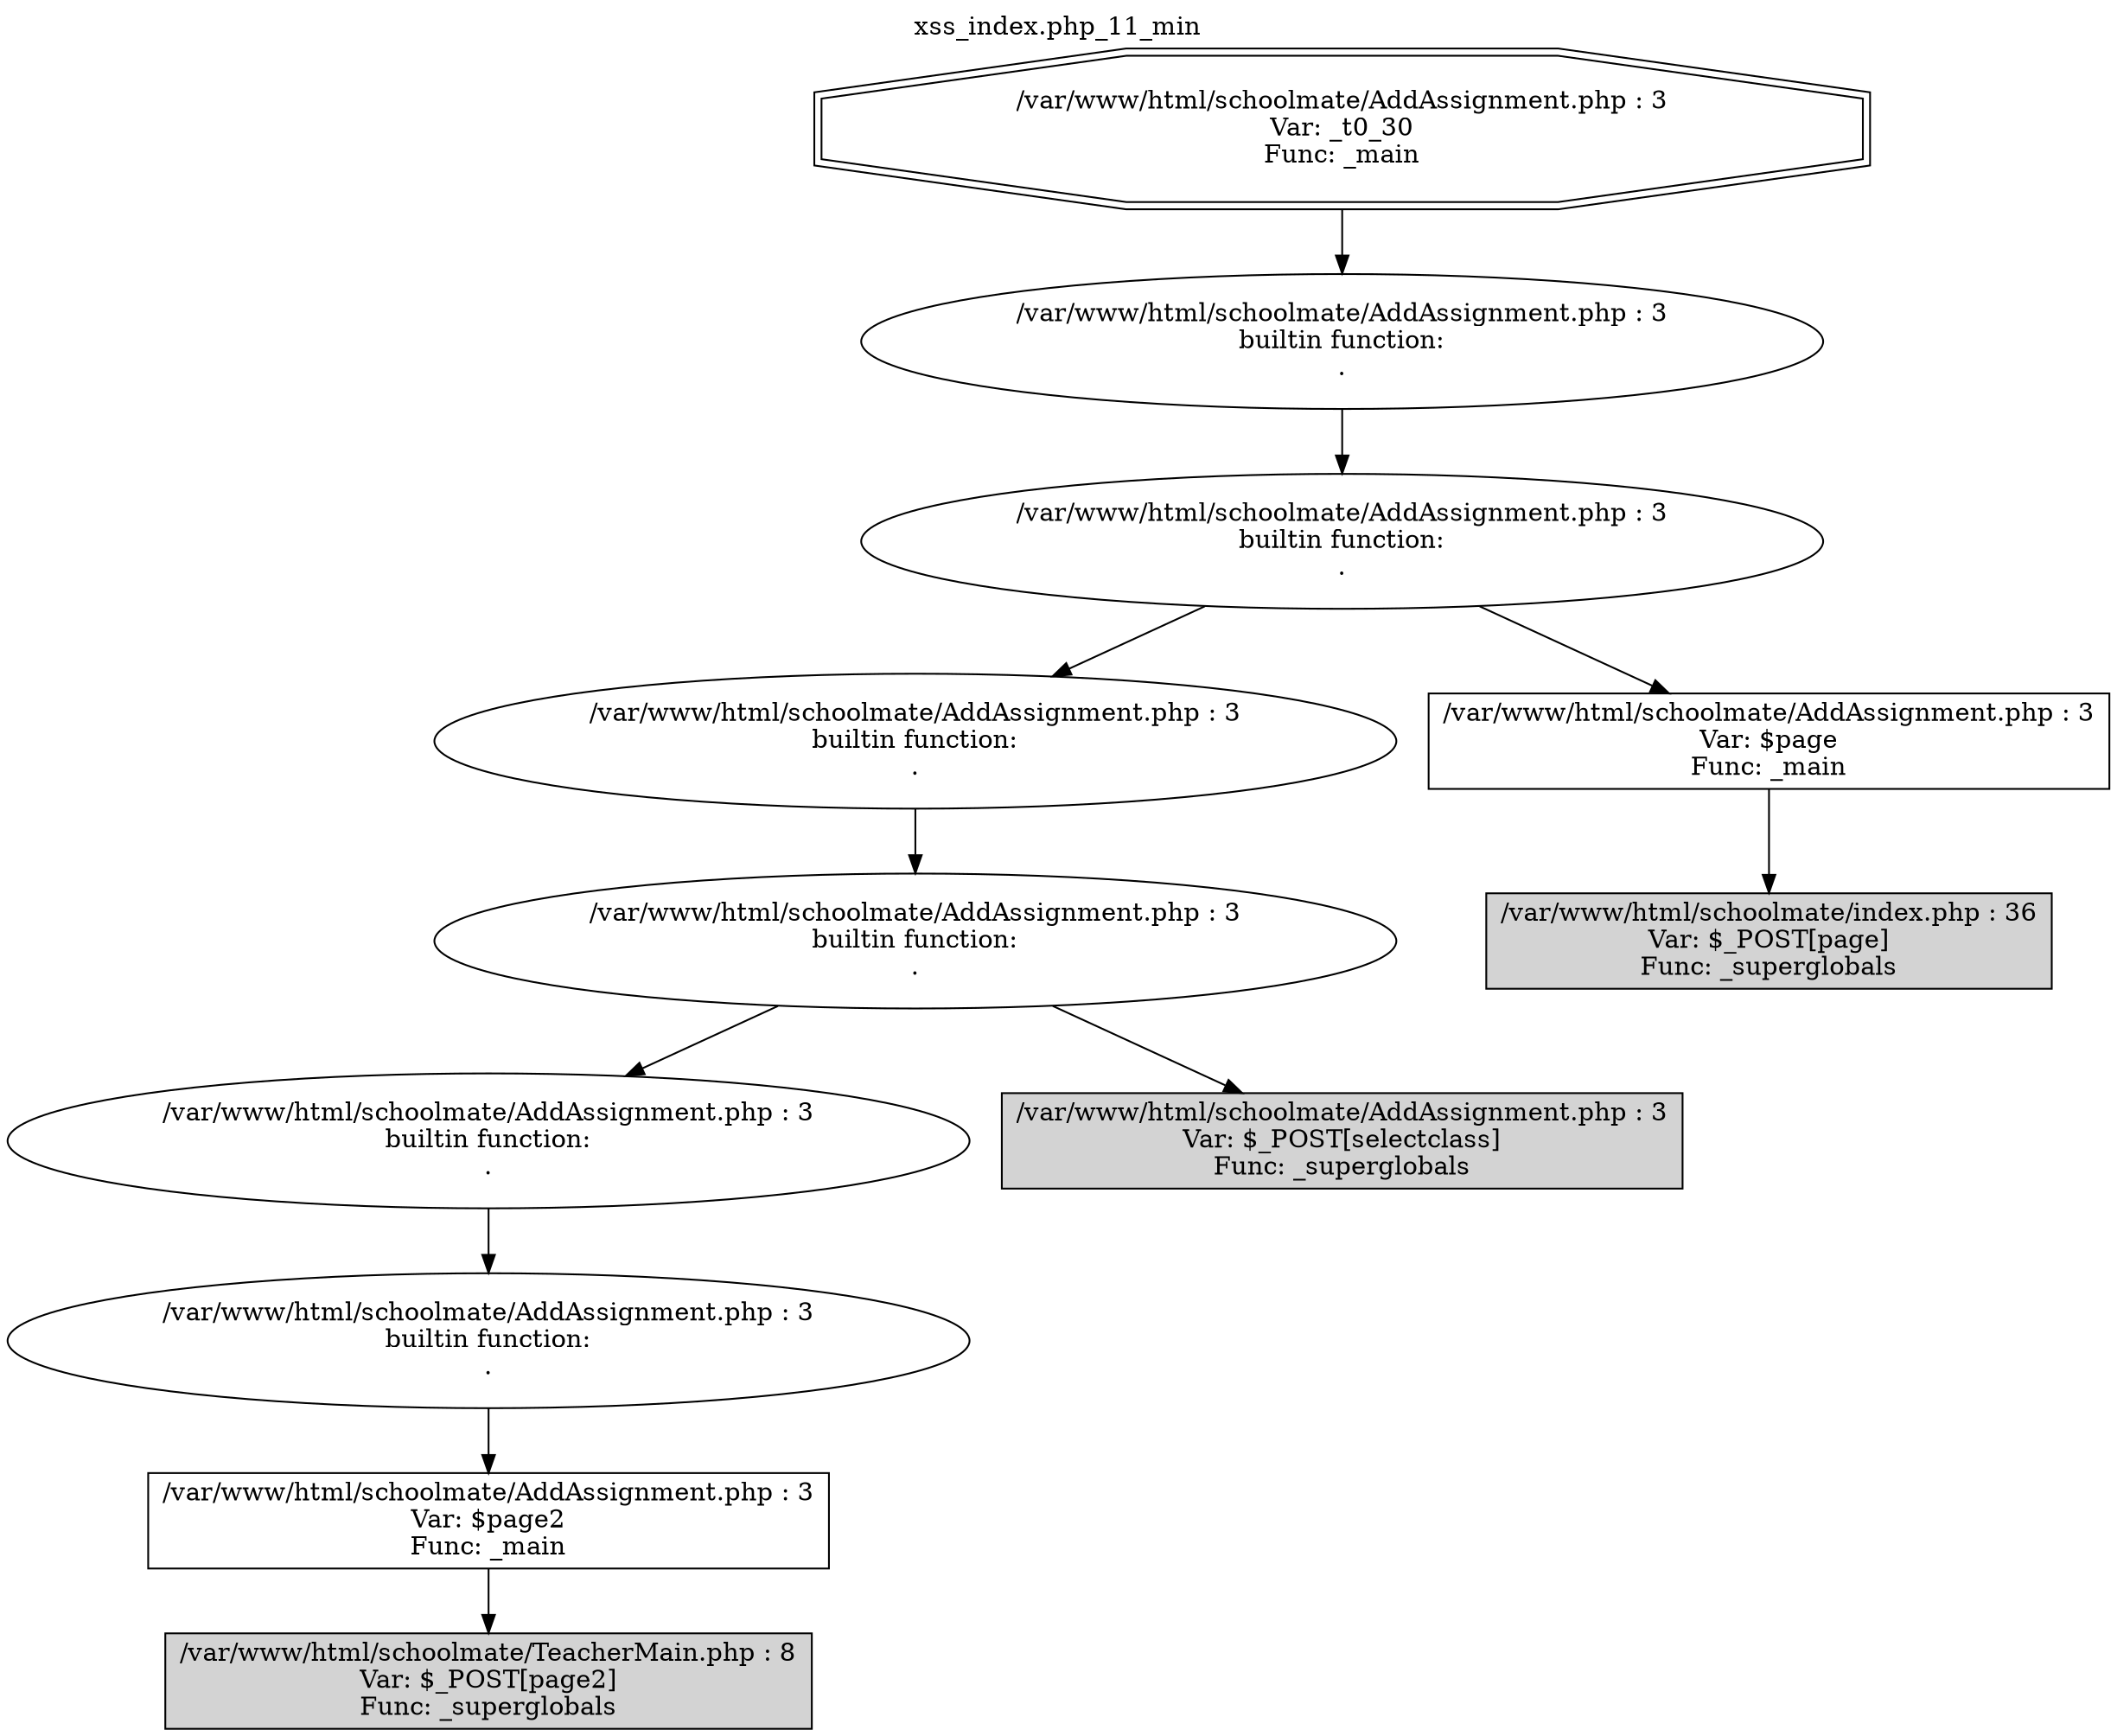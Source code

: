 digraph cfg {
  label="xss_index.php_11_min";
  labelloc=t;
  n1 [shape=doubleoctagon, label="/var/www/html/schoolmate/AddAssignment.php : 3\nVar: _t0_30\nFunc: _main\n"];
  n2 [shape=ellipse, label="/var/www/html/schoolmate/AddAssignment.php : 3\nbuiltin function:\n.\n"];
  n3 [shape=ellipse, label="/var/www/html/schoolmate/AddAssignment.php : 3\nbuiltin function:\n.\n"];
  n4 [shape=ellipse, label="/var/www/html/schoolmate/AddAssignment.php : 3\nbuiltin function:\n.\n"];
  n5 [shape=ellipse, label="/var/www/html/schoolmate/AddAssignment.php : 3\nbuiltin function:\n.\n"];
  n6 [shape=ellipse, label="/var/www/html/schoolmate/AddAssignment.php : 3\nbuiltin function:\n.\n"];
  n7 [shape=ellipse, label="/var/www/html/schoolmate/AddAssignment.php : 3\nbuiltin function:\n.\n"];
  n8 [shape=box, label="/var/www/html/schoolmate/AddAssignment.php : 3\nVar: $page2\nFunc: _main\n"];
  n9 [shape=box, label="/var/www/html/schoolmate/TeacherMain.php : 8\nVar: $_POST[page2]\nFunc: _superglobals\n",style=filled];
  n10 [shape=box, label="/var/www/html/schoolmate/AddAssignment.php : 3\nVar: $_POST[selectclass]\nFunc: _superglobals\n",style=filled];
  n11 [shape=box, label="/var/www/html/schoolmate/AddAssignment.php : 3\nVar: $page\nFunc: _main\n"];
  n12 [shape=box, label="/var/www/html/schoolmate/index.php : 36\nVar: $_POST[page]\nFunc: _superglobals\n",style=filled];
  n1 -> n2;
  n2 -> n3;
  n3 -> n4;
  n3 -> n11;
  n4 -> n5;
  n5 -> n6;
  n5 -> n10;
  n6 -> n7;
  n7 -> n8;
  n8 -> n9;
  n11 -> n12;
}
